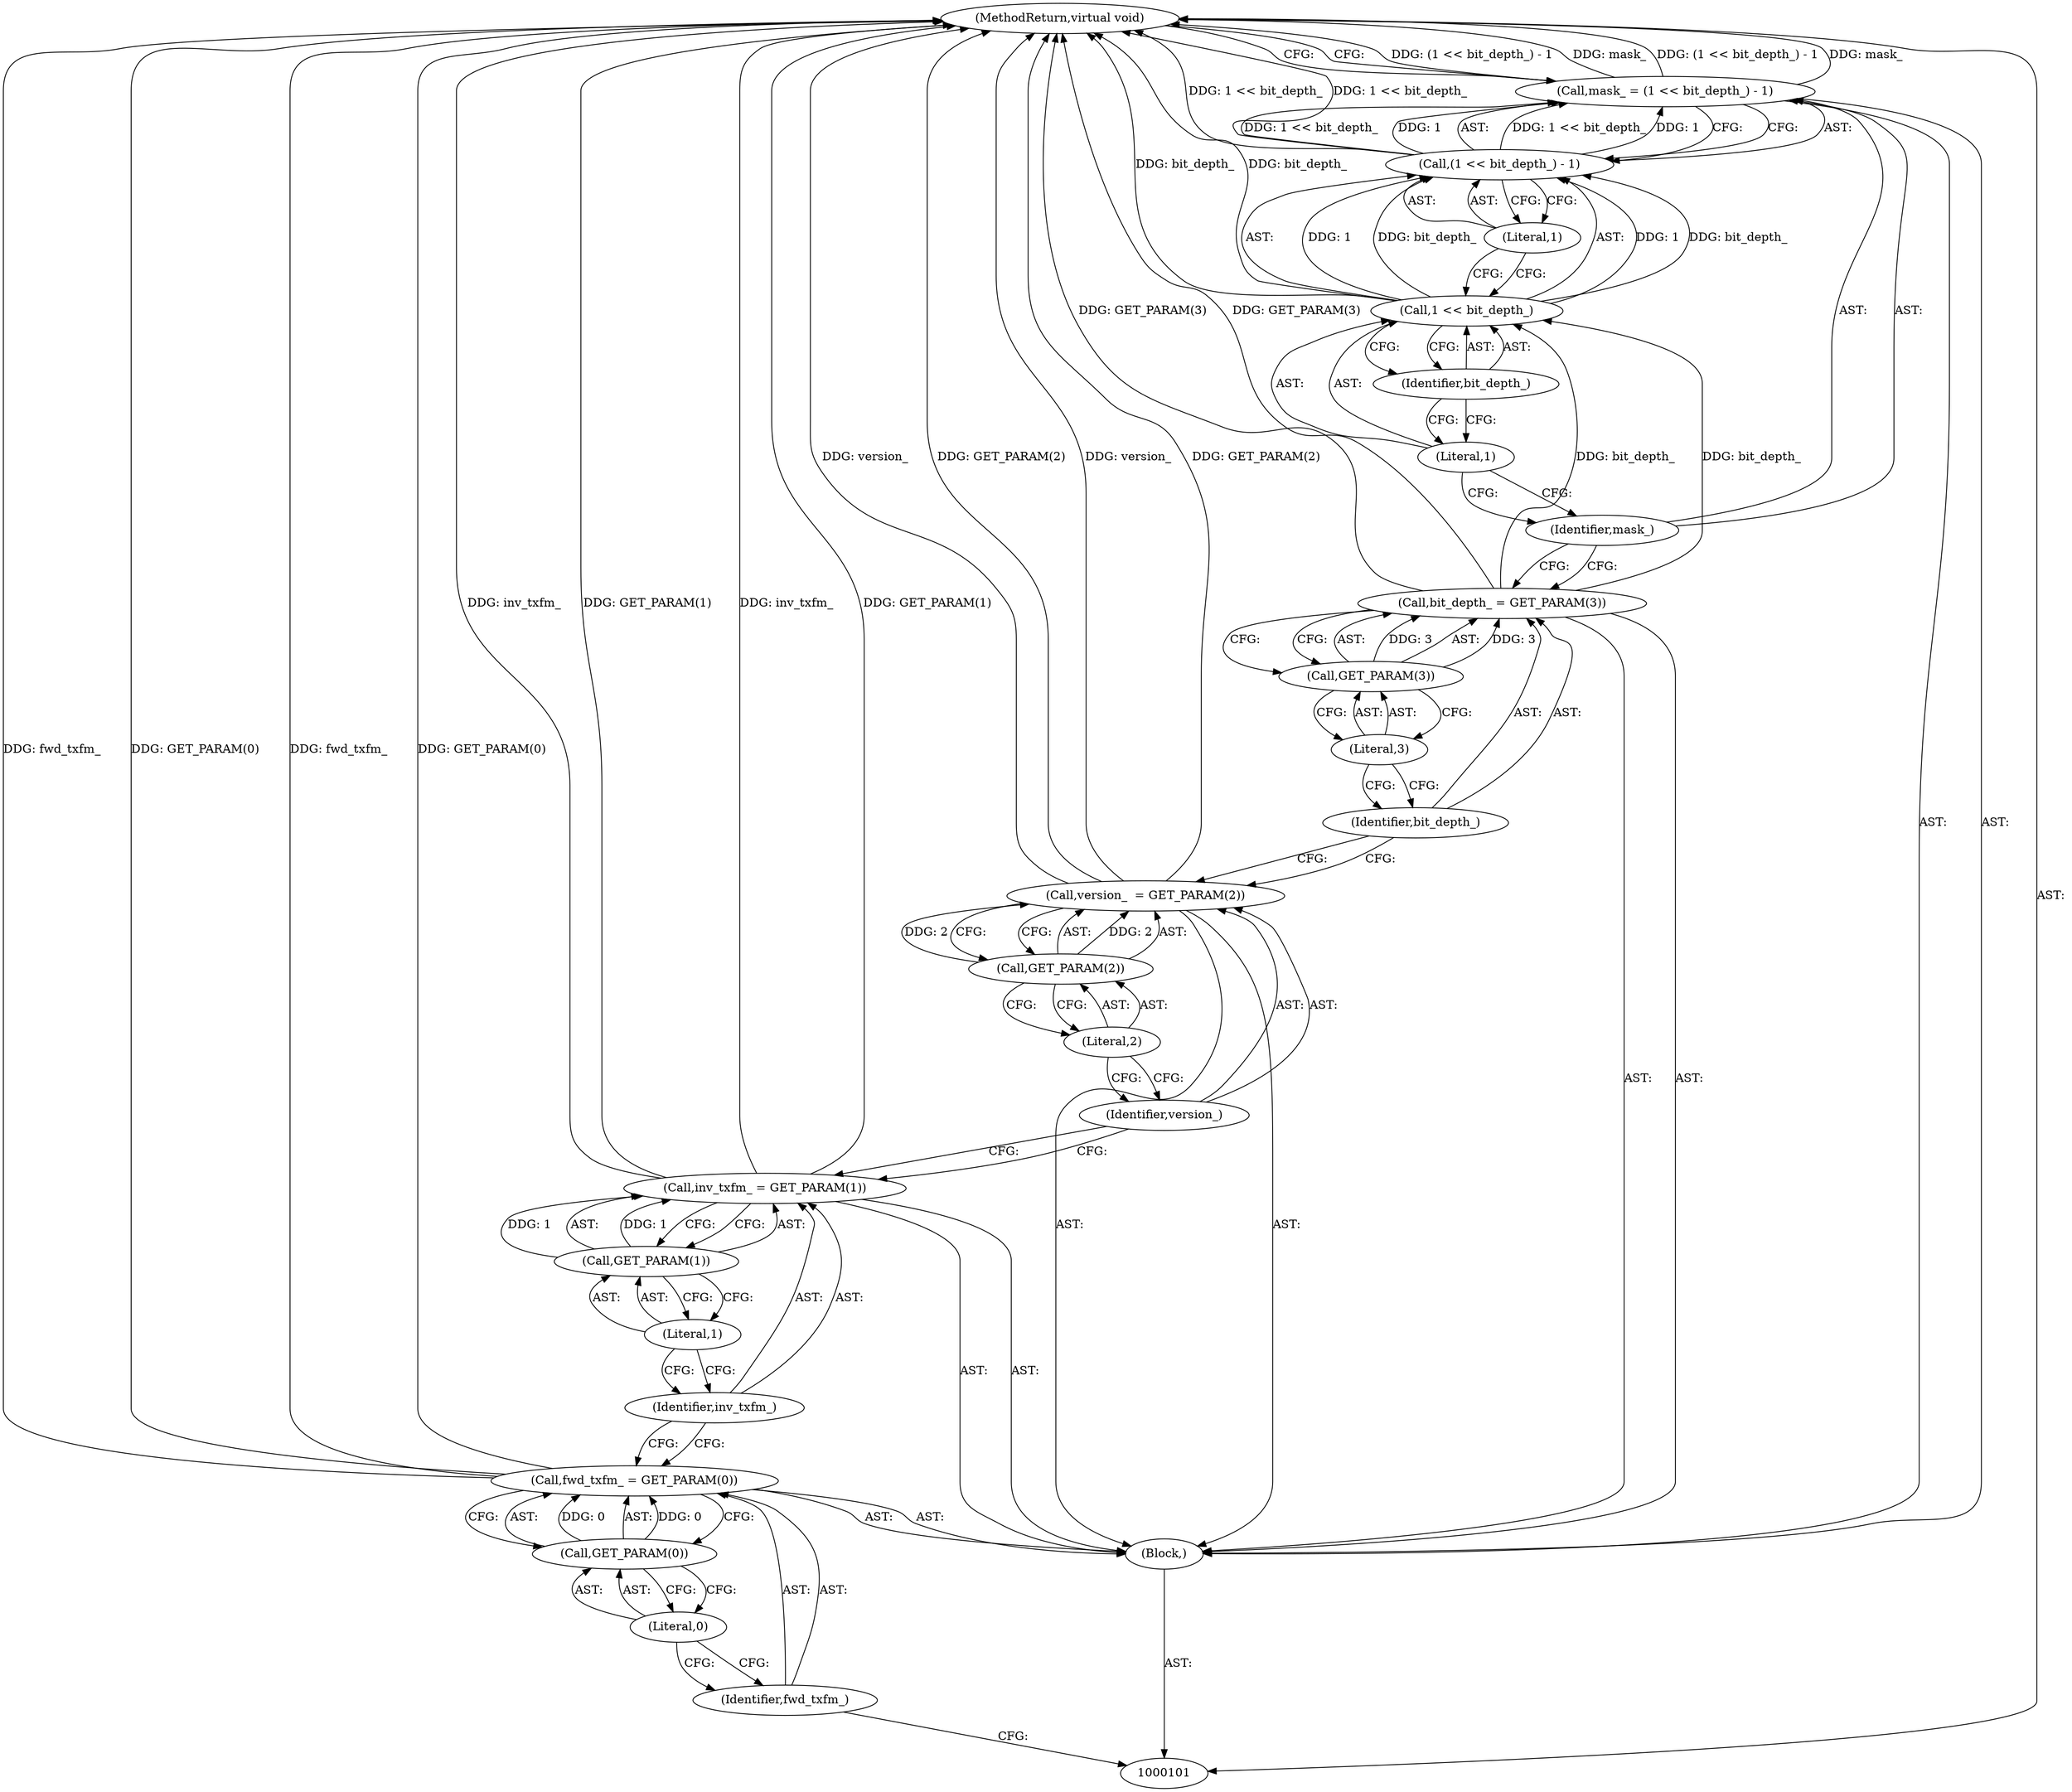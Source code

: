 digraph "0_Android_5a9753fca56f0eeb9f61e342b2fccffc364f9426_56" {
"1000102" [label="(Block,)"];
"1000126" [label="(MethodReturn,virtual void)"];
"1000105" [label="(Call,GET_PARAM(0))"];
"1000106" [label="(Literal,0)"];
"1000103" [label="(Call,fwd_txfm_ = GET_PARAM(0))"];
"1000104" [label="(Identifier,fwd_txfm_)"];
"1000109" [label="(Call,GET_PARAM(1))"];
"1000110" [label="(Literal,1)"];
"1000107" [label="(Call,inv_txfm_ = GET_PARAM(1))"];
"1000108" [label="(Identifier,inv_txfm_)"];
"1000113" [label="(Call,GET_PARAM(2))"];
"1000114" [label="(Literal,2)"];
"1000111" [label="(Call,version_  = GET_PARAM(2))"];
"1000112" [label="(Identifier,version_)"];
"1000117" [label="(Call,GET_PARAM(3))"];
"1000118" [label="(Literal,3)"];
"1000115" [label="(Call,bit_depth_ = GET_PARAM(3))"];
"1000116" [label="(Identifier,bit_depth_)"];
"1000121" [label="(Call,(1 << bit_depth_) - 1)"];
"1000122" [label="(Call,1 << bit_depth_)"];
"1000123" [label="(Literal,1)"];
"1000124" [label="(Identifier,bit_depth_)"];
"1000125" [label="(Literal,1)"];
"1000119" [label="(Call,mask_ = (1 << bit_depth_) - 1)"];
"1000120" [label="(Identifier,mask_)"];
"1000102" -> "1000101"  [label="AST: "];
"1000103" -> "1000102"  [label="AST: "];
"1000107" -> "1000102"  [label="AST: "];
"1000111" -> "1000102"  [label="AST: "];
"1000115" -> "1000102"  [label="AST: "];
"1000119" -> "1000102"  [label="AST: "];
"1000126" -> "1000101"  [label="AST: "];
"1000126" -> "1000119"  [label="CFG: "];
"1000115" -> "1000126"  [label="DDG: GET_PARAM(3)"];
"1000107" -> "1000126"  [label="DDG: inv_txfm_"];
"1000107" -> "1000126"  [label="DDG: GET_PARAM(1)"];
"1000103" -> "1000126"  [label="DDG: fwd_txfm_"];
"1000103" -> "1000126"  [label="DDG: GET_PARAM(0)"];
"1000111" -> "1000126"  [label="DDG: version_"];
"1000111" -> "1000126"  [label="DDG: GET_PARAM(2)"];
"1000121" -> "1000126"  [label="DDG: 1 << bit_depth_"];
"1000122" -> "1000126"  [label="DDG: bit_depth_"];
"1000119" -> "1000126"  [label="DDG: (1 << bit_depth_) - 1"];
"1000119" -> "1000126"  [label="DDG: mask_"];
"1000105" -> "1000103"  [label="AST: "];
"1000105" -> "1000106"  [label="CFG: "];
"1000106" -> "1000105"  [label="AST: "];
"1000103" -> "1000105"  [label="CFG: "];
"1000105" -> "1000103"  [label="DDG: 0"];
"1000106" -> "1000105"  [label="AST: "];
"1000106" -> "1000104"  [label="CFG: "];
"1000105" -> "1000106"  [label="CFG: "];
"1000103" -> "1000102"  [label="AST: "];
"1000103" -> "1000105"  [label="CFG: "];
"1000104" -> "1000103"  [label="AST: "];
"1000105" -> "1000103"  [label="AST: "];
"1000108" -> "1000103"  [label="CFG: "];
"1000103" -> "1000126"  [label="DDG: fwd_txfm_"];
"1000103" -> "1000126"  [label="DDG: GET_PARAM(0)"];
"1000105" -> "1000103"  [label="DDG: 0"];
"1000104" -> "1000103"  [label="AST: "];
"1000104" -> "1000101"  [label="CFG: "];
"1000106" -> "1000104"  [label="CFG: "];
"1000109" -> "1000107"  [label="AST: "];
"1000109" -> "1000110"  [label="CFG: "];
"1000110" -> "1000109"  [label="AST: "];
"1000107" -> "1000109"  [label="CFG: "];
"1000109" -> "1000107"  [label="DDG: 1"];
"1000110" -> "1000109"  [label="AST: "];
"1000110" -> "1000108"  [label="CFG: "];
"1000109" -> "1000110"  [label="CFG: "];
"1000107" -> "1000102"  [label="AST: "];
"1000107" -> "1000109"  [label="CFG: "];
"1000108" -> "1000107"  [label="AST: "];
"1000109" -> "1000107"  [label="AST: "];
"1000112" -> "1000107"  [label="CFG: "];
"1000107" -> "1000126"  [label="DDG: inv_txfm_"];
"1000107" -> "1000126"  [label="DDG: GET_PARAM(1)"];
"1000109" -> "1000107"  [label="DDG: 1"];
"1000108" -> "1000107"  [label="AST: "];
"1000108" -> "1000103"  [label="CFG: "];
"1000110" -> "1000108"  [label="CFG: "];
"1000113" -> "1000111"  [label="AST: "];
"1000113" -> "1000114"  [label="CFG: "];
"1000114" -> "1000113"  [label="AST: "];
"1000111" -> "1000113"  [label="CFG: "];
"1000113" -> "1000111"  [label="DDG: 2"];
"1000114" -> "1000113"  [label="AST: "];
"1000114" -> "1000112"  [label="CFG: "];
"1000113" -> "1000114"  [label="CFG: "];
"1000111" -> "1000102"  [label="AST: "];
"1000111" -> "1000113"  [label="CFG: "];
"1000112" -> "1000111"  [label="AST: "];
"1000113" -> "1000111"  [label="AST: "];
"1000116" -> "1000111"  [label="CFG: "];
"1000111" -> "1000126"  [label="DDG: version_"];
"1000111" -> "1000126"  [label="DDG: GET_PARAM(2)"];
"1000113" -> "1000111"  [label="DDG: 2"];
"1000112" -> "1000111"  [label="AST: "];
"1000112" -> "1000107"  [label="CFG: "];
"1000114" -> "1000112"  [label="CFG: "];
"1000117" -> "1000115"  [label="AST: "];
"1000117" -> "1000118"  [label="CFG: "];
"1000118" -> "1000117"  [label="AST: "];
"1000115" -> "1000117"  [label="CFG: "];
"1000117" -> "1000115"  [label="DDG: 3"];
"1000118" -> "1000117"  [label="AST: "];
"1000118" -> "1000116"  [label="CFG: "];
"1000117" -> "1000118"  [label="CFG: "];
"1000115" -> "1000102"  [label="AST: "];
"1000115" -> "1000117"  [label="CFG: "];
"1000116" -> "1000115"  [label="AST: "];
"1000117" -> "1000115"  [label="AST: "];
"1000120" -> "1000115"  [label="CFG: "];
"1000115" -> "1000126"  [label="DDG: GET_PARAM(3)"];
"1000117" -> "1000115"  [label="DDG: 3"];
"1000115" -> "1000122"  [label="DDG: bit_depth_"];
"1000116" -> "1000115"  [label="AST: "];
"1000116" -> "1000111"  [label="CFG: "];
"1000118" -> "1000116"  [label="CFG: "];
"1000121" -> "1000119"  [label="AST: "];
"1000121" -> "1000125"  [label="CFG: "];
"1000122" -> "1000121"  [label="AST: "];
"1000125" -> "1000121"  [label="AST: "];
"1000119" -> "1000121"  [label="CFG: "];
"1000121" -> "1000126"  [label="DDG: 1 << bit_depth_"];
"1000121" -> "1000119"  [label="DDG: 1 << bit_depth_"];
"1000121" -> "1000119"  [label="DDG: 1"];
"1000122" -> "1000121"  [label="DDG: 1"];
"1000122" -> "1000121"  [label="DDG: bit_depth_"];
"1000122" -> "1000121"  [label="AST: "];
"1000122" -> "1000124"  [label="CFG: "];
"1000123" -> "1000122"  [label="AST: "];
"1000124" -> "1000122"  [label="AST: "];
"1000125" -> "1000122"  [label="CFG: "];
"1000122" -> "1000126"  [label="DDG: bit_depth_"];
"1000122" -> "1000121"  [label="DDG: 1"];
"1000122" -> "1000121"  [label="DDG: bit_depth_"];
"1000115" -> "1000122"  [label="DDG: bit_depth_"];
"1000123" -> "1000122"  [label="AST: "];
"1000123" -> "1000120"  [label="CFG: "];
"1000124" -> "1000123"  [label="CFG: "];
"1000124" -> "1000122"  [label="AST: "];
"1000124" -> "1000123"  [label="CFG: "];
"1000122" -> "1000124"  [label="CFG: "];
"1000125" -> "1000121"  [label="AST: "];
"1000125" -> "1000122"  [label="CFG: "];
"1000121" -> "1000125"  [label="CFG: "];
"1000119" -> "1000102"  [label="AST: "];
"1000119" -> "1000121"  [label="CFG: "];
"1000120" -> "1000119"  [label="AST: "];
"1000121" -> "1000119"  [label="AST: "];
"1000126" -> "1000119"  [label="CFG: "];
"1000119" -> "1000126"  [label="DDG: (1 << bit_depth_) - 1"];
"1000119" -> "1000126"  [label="DDG: mask_"];
"1000121" -> "1000119"  [label="DDG: 1 << bit_depth_"];
"1000121" -> "1000119"  [label="DDG: 1"];
"1000120" -> "1000119"  [label="AST: "];
"1000120" -> "1000115"  [label="CFG: "];
"1000123" -> "1000120"  [label="CFG: "];
}

